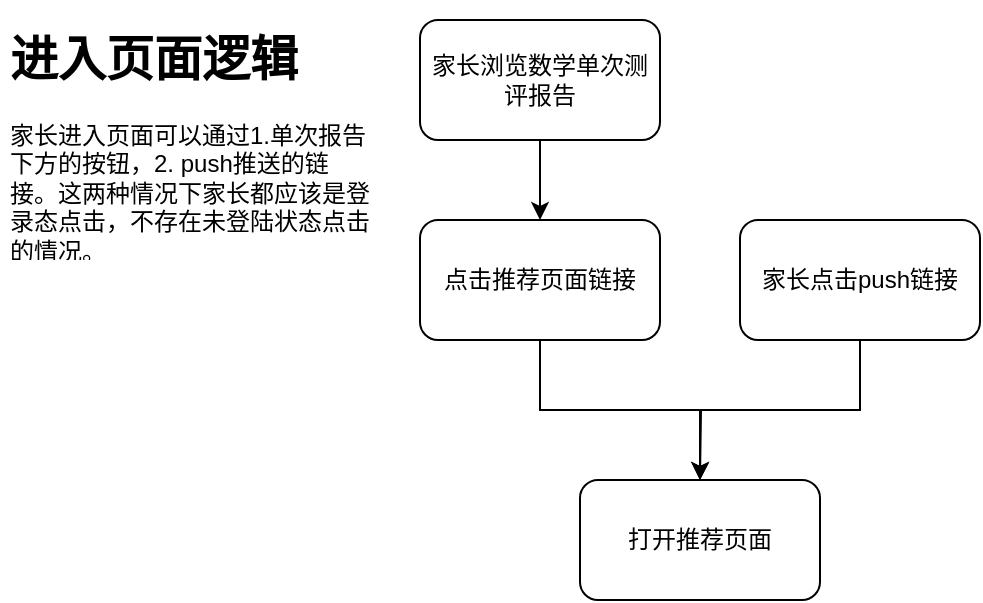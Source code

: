 <mxfile version="13.8.2" type="github">
  <diagram id="DKIm9ZA9fSDDE3J3opy0" name="Page-1">
    <mxGraphModel dx="1580" dy="428" grid="1" gridSize="10" guides="1" tooltips="1" connect="1" arrows="1" fold="1" page="1" pageScale="1" pageWidth="827" pageHeight="1169" math="0" shadow="0">
      <root>
        <mxCell id="0" />
        <mxCell id="1" parent="0" />
        <mxCell id="gNCnAqLROZKqYvwdlPZE-10" style="edgeStyle=orthogonalEdgeStyle;rounded=0;orthogonalLoop=1;jettySize=auto;html=1;exitX=0.5;exitY=1;exitDx=0;exitDy=0;entryX=0.5;entryY=0;entryDx=0;entryDy=0;" edge="1" parent="1" source="gNCnAqLROZKqYvwdlPZE-5" target="gNCnAqLROZKqYvwdlPZE-7">
          <mxGeometry relative="1" as="geometry" />
        </mxCell>
        <mxCell id="gNCnAqLROZKqYvwdlPZE-5" value="&lt;span&gt;家长浏览数学单次测评报告&lt;/span&gt;" style="rounded=1;whiteSpace=wrap;html=1;" vertex="1" parent="1">
          <mxGeometry x="160" y="100" width="120" height="60" as="geometry" />
        </mxCell>
        <mxCell id="gNCnAqLROZKqYvwdlPZE-12" style="edgeStyle=orthogonalEdgeStyle;rounded=0;orthogonalLoop=1;jettySize=auto;html=1;exitX=0.5;exitY=1;exitDx=0;exitDy=0;" edge="1" parent="1" source="gNCnAqLROZKqYvwdlPZE-6">
          <mxGeometry relative="1" as="geometry">
            <mxPoint x="300" y="330" as="targetPoint" />
          </mxGeometry>
        </mxCell>
        <mxCell id="gNCnAqLROZKqYvwdlPZE-6" value="&lt;span&gt;家长点击push链接&lt;/span&gt;" style="rounded=1;whiteSpace=wrap;html=1;" vertex="1" parent="1">
          <mxGeometry x="320" y="200" width="120" height="60" as="geometry" />
        </mxCell>
        <mxCell id="gNCnAqLROZKqYvwdlPZE-11" style="edgeStyle=orthogonalEdgeStyle;rounded=0;orthogonalLoop=1;jettySize=auto;html=1;exitX=0.5;exitY=1;exitDx=0;exitDy=0;entryX=0.5;entryY=0;entryDx=0;entryDy=0;" edge="1" parent="1" source="gNCnAqLROZKqYvwdlPZE-7" target="gNCnAqLROZKqYvwdlPZE-9">
          <mxGeometry relative="1" as="geometry" />
        </mxCell>
        <mxCell id="gNCnAqLROZKqYvwdlPZE-7" value="&lt;span&gt;点击推荐页面链接&lt;/span&gt;" style="rounded=1;whiteSpace=wrap;html=1;" vertex="1" parent="1">
          <mxGeometry x="160" y="200" width="120" height="60" as="geometry" />
        </mxCell>
        <mxCell id="gNCnAqLROZKqYvwdlPZE-8" value="&lt;h1&gt;进入页面逻辑&lt;/h1&gt;&lt;p&gt;家长进入页面可以通过1.单次报告下方的按钮，2. push推送的链接。这两种情况下家长都应该是登录态点击，不存在未登陆状态点击的情况。&lt;/p&gt;" style="text;html=1;strokeColor=none;fillColor=none;spacing=5;spacingTop=-20;whiteSpace=wrap;overflow=hidden;rounded=0;" vertex="1" parent="1">
          <mxGeometry x="-50" y="100" width="191" height="120" as="geometry" />
        </mxCell>
        <mxCell id="gNCnAqLROZKqYvwdlPZE-9" value="打开推荐页面" style="rounded=1;whiteSpace=wrap;html=1;" vertex="1" parent="1">
          <mxGeometry x="240" y="330" width="120" height="60" as="geometry" />
        </mxCell>
      </root>
    </mxGraphModel>
  </diagram>
</mxfile>
